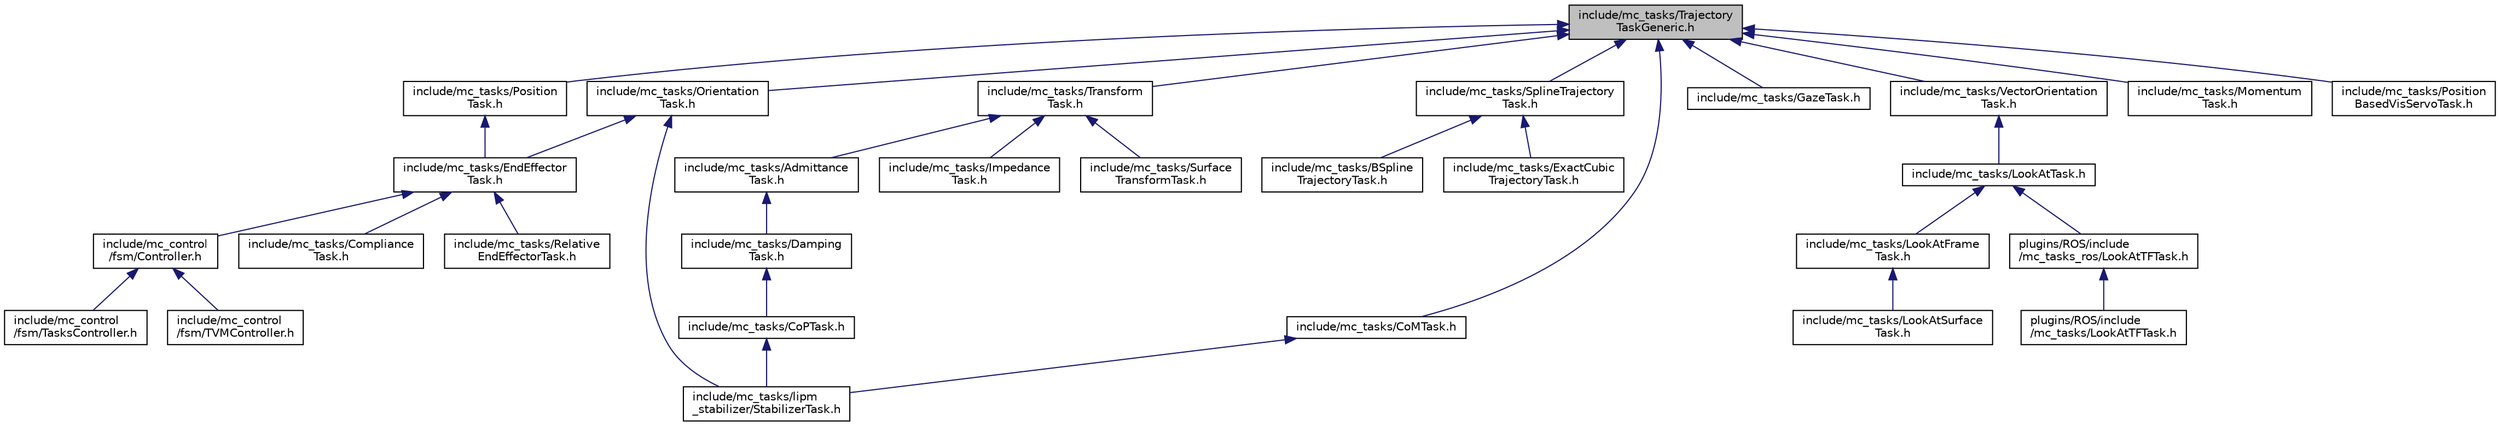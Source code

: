 digraph "include/mc_tasks/TrajectoryTaskGeneric.h"
{
 // INTERACTIVE_SVG=YES
  edge [fontname="Helvetica",fontsize="10",labelfontname="Helvetica",labelfontsize="10"];
  node [fontname="Helvetica",fontsize="10",shape=record];
  Node100 [label="include/mc_tasks/Trajectory\lTaskGeneric.h",height=0.2,width=0.4,color="black", fillcolor="grey75", style="filled", fontcolor="black"];
  Node100 -> Node101 [dir="back",color="midnightblue",fontsize="10",style="solid",fontname="Helvetica"];
  Node101 [label="include/mc_tasks/Orientation\lTask.h",height=0.2,width=0.4,color="black", fillcolor="white", style="filled",URL="$OrientationTask_8h.html"];
  Node101 -> Node102 [dir="back",color="midnightblue",fontsize="10",style="solid",fontname="Helvetica"];
  Node102 [label="include/mc_tasks/EndEffector\lTask.h",height=0.2,width=0.4,color="black", fillcolor="white", style="filled",URL="$EndEffectorTask_8h.html"];
  Node102 -> Node103 [dir="back",color="midnightblue",fontsize="10",style="solid",fontname="Helvetica"];
  Node103 [label="include/mc_control\l/fsm/Controller.h",height=0.2,width=0.4,color="black", fillcolor="white", style="filled",URL="$Controller_8h.html"];
  Node103 -> Node104 [dir="back",color="midnightblue",fontsize="10",style="solid",fontname="Helvetica"];
  Node104 [label="include/mc_control\l/fsm/TasksController.h",height=0.2,width=0.4,color="black", fillcolor="white", style="filled",URL="$fsm_2TasksController_8h.html"];
  Node103 -> Node105 [dir="back",color="midnightblue",fontsize="10",style="solid",fontname="Helvetica"];
  Node105 [label="include/mc_control\l/fsm/TVMController.h",height=0.2,width=0.4,color="black", fillcolor="white", style="filled",URL="$fsm_2TVMController_8h.html"];
  Node102 -> Node106 [dir="back",color="midnightblue",fontsize="10",style="solid",fontname="Helvetica"];
  Node106 [label="include/mc_tasks/Compliance\lTask.h",height=0.2,width=0.4,color="black", fillcolor="white", style="filled",URL="$ComplianceTask_8h.html"];
  Node102 -> Node107 [dir="back",color="midnightblue",fontsize="10",style="solid",fontname="Helvetica"];
  Node107 [label="include/mc_tasks/Relative\lEndEffectorTask.h",height=0.2,width=0.4,color="black", fillcolor="white", style="filled",URL="$RelativeEndEffectorTask_8h.html"];
  Node101 -> Node108 [dir="back",color="midnightblue",fontsize="10",style="solid",fontname="Helvetica"];
  Node108 [label="include/mc_tasks/lipm\l_stabilizer/StabilizerTask.h",height=0.2,width=0.4,color="black", fillcolor="white", style="filled",URL="$StabilizerTask_8h.html"];
  Node100 -> Node109 [dir="back",color="midnightblue",fontsize="10",style="solid",fontname="Helvetica"];
  Node109 [label="include/mc_tasks/Position\lTask.h",height=0.2,width=0.4,color="black", fillcolor="white", style="filled",URL="$PositionTask_8h.html"];
  Node109 -> Node102 [dir="back",color="midnightblue",fontsize="10",style="solid",fontname="Helvetica"];
  Node100 -> Node110 [dir="back",color="midnightblue",fontsize="10",style="solid",fontname="Helvetica"];
  Node110 [label="include/mc_tasks/Transform\lTask.h",height=0.2,width=0.4,color="black", fillcolor="white", style="filled",URL="$TransformTask_8h.html"];
  Node110 -> Node111 [dir="back",color="midnightblue",fontsize="10",style="solid",fontname="Helvetica"];
  Node111 [label="include/mc_tasks/Admittance\lTask.h",height=0.2,width=0.4,color="black", fillcolor="white", style="filled",URL="$AdmittanceTask_8h.html"];
  Node111 -> Node112 [dir="back",color="midnightblue",fontsize="10",style="solid",fontname="Helvetica"];
  Node112 [label="include/mc_tasks/Damping\lTask.h",height=0.2,width=0.4,color="black", fillcolor="white", style="filled",URL="$DampingTask_8h.html"];
  Node112 -> Node113 [dir="back",color="midnightblue",fontsize="10",style="solid",fontname="Helvetica"];
  Node113 [label="include/mc_tasks/CoPTask.h",height=0.2,width=0.4,color="black", fillcolor="white", style="filled",URL="$CoPTask_8h.html"];
  Node113 -> Node108 [dir="back",color="midnightblue",fontsize="10",style="solid",fontname="Helvetica"];
  Node110 -> Node114 [dir="back",color="midnightblue",fontsize="10",style="solid",fontname="Helvetica"];
  Node114 [label="include/mc_tasks/Impedance\lTask.h",height=0.2,width=0.4,color="black", fillcolor="white", style="filled",URL="$ImpedanceTask_8h.html"];
  Node110 -> Node115 [dir="back",color="midnightblue",fontsize="10",style="solid",fontname="Helvetica"];
  Node115 [label="include/mc_tasks/Surface\lTransformTask.h",height=0.2,width=0.4,color="black", fillcolor="white", style="filled",URL="$SurfaceTransformTask_8h.html"];
  Node100 -> Node116 [dir="back",color="midnightblue",fontsize="10",style="solid",fontname="Helvetica"];
  Node116 [label="include/mc_tasks/SplineTrajectory\lTask.h",height=0.2,width=0.4,color="black", fillcolor="white", style="filled",URL="$SplineTrajectoryTask_8h.html"];
  Node116 -> Node117 [dir="back",color="midnightblue",fontsize="10",style="solid",fontname="Helvetica"];
  Node117 [label="include/mc_tasks/BSpline\lTrajectoryTask.h",height=0.2,width=0.4,color="black", fillcolor="white", style="filled",URL="$BSplineTrajectoryTask_8h.html"];
  Node116 -> Node118 [dir="back",color="midnightblue",fontsize="10",style="solid",fontname="Helvetica"];
  Node118 [label="include/mc_tasks/ExactCubic\lTrajectoryTask.h",height=0.2,width=0.4,color="black", fillcolor="white", style="filled",URL="$ExactCubicTrajectoryTask_8h.html"];
  Node100 -> Node119 [dir="back",color="midnightblue",fontsize="10",style="solid",fontname="Helvetica"];
  Node119 [label="include/mc_tasks/CoMTask.h",height=0.2,width=0.4,color="black", fillcolor="white", style="filled",URL="$CoMTask_8h.html"];
  Node119 -> Node108 [dir="back",color="midnightblue",fontsize="10",style="solid",fontname="Helvetica"];
  Node100 -> Node120 [dir="back",color="midnightblue",fontsize="10",style="solid",fontname="Helvetica"];
  Node120 [label="include/mc_tasks/GazeTask.h",height=0.2,width=0.4,color="black", fillcolor="white", style="filled",URL="$GazeTask_8h.html"];
  Node100 -> Node121 [dir="back",color="midnightblue",fontsize="10",style="solid",fontname="Helvetica"];
  Node121 [label="include/mc_tasks/VectorOrientation\lTask.h",height=0.2,width=0.4,color="black", fillcolor="white", style="filled",URL="$VectorOrientationTask_8h.html"];
  Node121 -> Node122 [dir="back",color="midnightblue",fontsize="10",style="solid",fontname="Helvetica"];
  Node122 [label="include/mc_tasks/LookAtTask.h",height=0.2,width=0.4,color="black", fillcolor="white", style="filled",URL="$LookAtTask_8h.html"];
  Node122 -> Node123 [dir="back",color="midnightblue",fontsize="10",style="solid",fontname="Helvetica"];
  Node123 [label="include/mc_tasks/LookAtFrame\lTask.h",height=0.2,width=0.4,color="black", fillcolor="white", style="filled",URL="$LookAtFrameTask_8h.html"];
  Node123 -> Node124 [dir="back",color="midnightblue",fontsize="10",style="solid",fontname="Helvetica"];
  Node124 [label="include/mc_tasks/LookAtSurface\lTask.h",height=0.2,width=0.4,color="black", fillcolor="white", style="filled",URL="$LookAtSurfaceTask_8h.html"];
  Node122 -> Node125 [dir="back",color="midnightblue",fontsize="10",style="solid",fontname="Helvetica"];
  Node125 [label="plugins/ROS/include\l/mc_tasks_ros/LookAtTFTask.h",height=0.2,width=0.4,color="black", fillcolor="white", style="filled",URL="$ros_2LookAtTFTask_8h.html"];
  Node125 -> Node126 [dir="back",color="midnightblue",fontsize="10",style="solid",fontname="Helvetica"];
  Node126 [label="plugins/ROS/include\l/mc_tasks/LookAtTFTask.h",height=0.2,width=0.4,color="black", fillcolor="white", style="filled",URL="$LookAtTFTask_8h.html"];
  Node100 -> Node127 [dir="back",color="midnightblue",fontsize="10",style="solid",fontname="Helvetica"];
  Node127 [label="include/mc_tasks/Momentum\lTask.h",height=0.2,width=0.4,color="black", fillcolor="white", style="filled",URL="$MomentumTask_8h.html"];
  Node100 -> Node128 [dir="back",color="midnightblue",fontsize="10",style="solid",fontname="Helvetica"];
  Node128 [label="include/mc_tasks/Position\lBasedVisServoTask.h",height=0.2,width=0.4,color="black", fillcolor="white", style="filled",URL="$PositionBasedVisServoTask_8h.html"];
}
